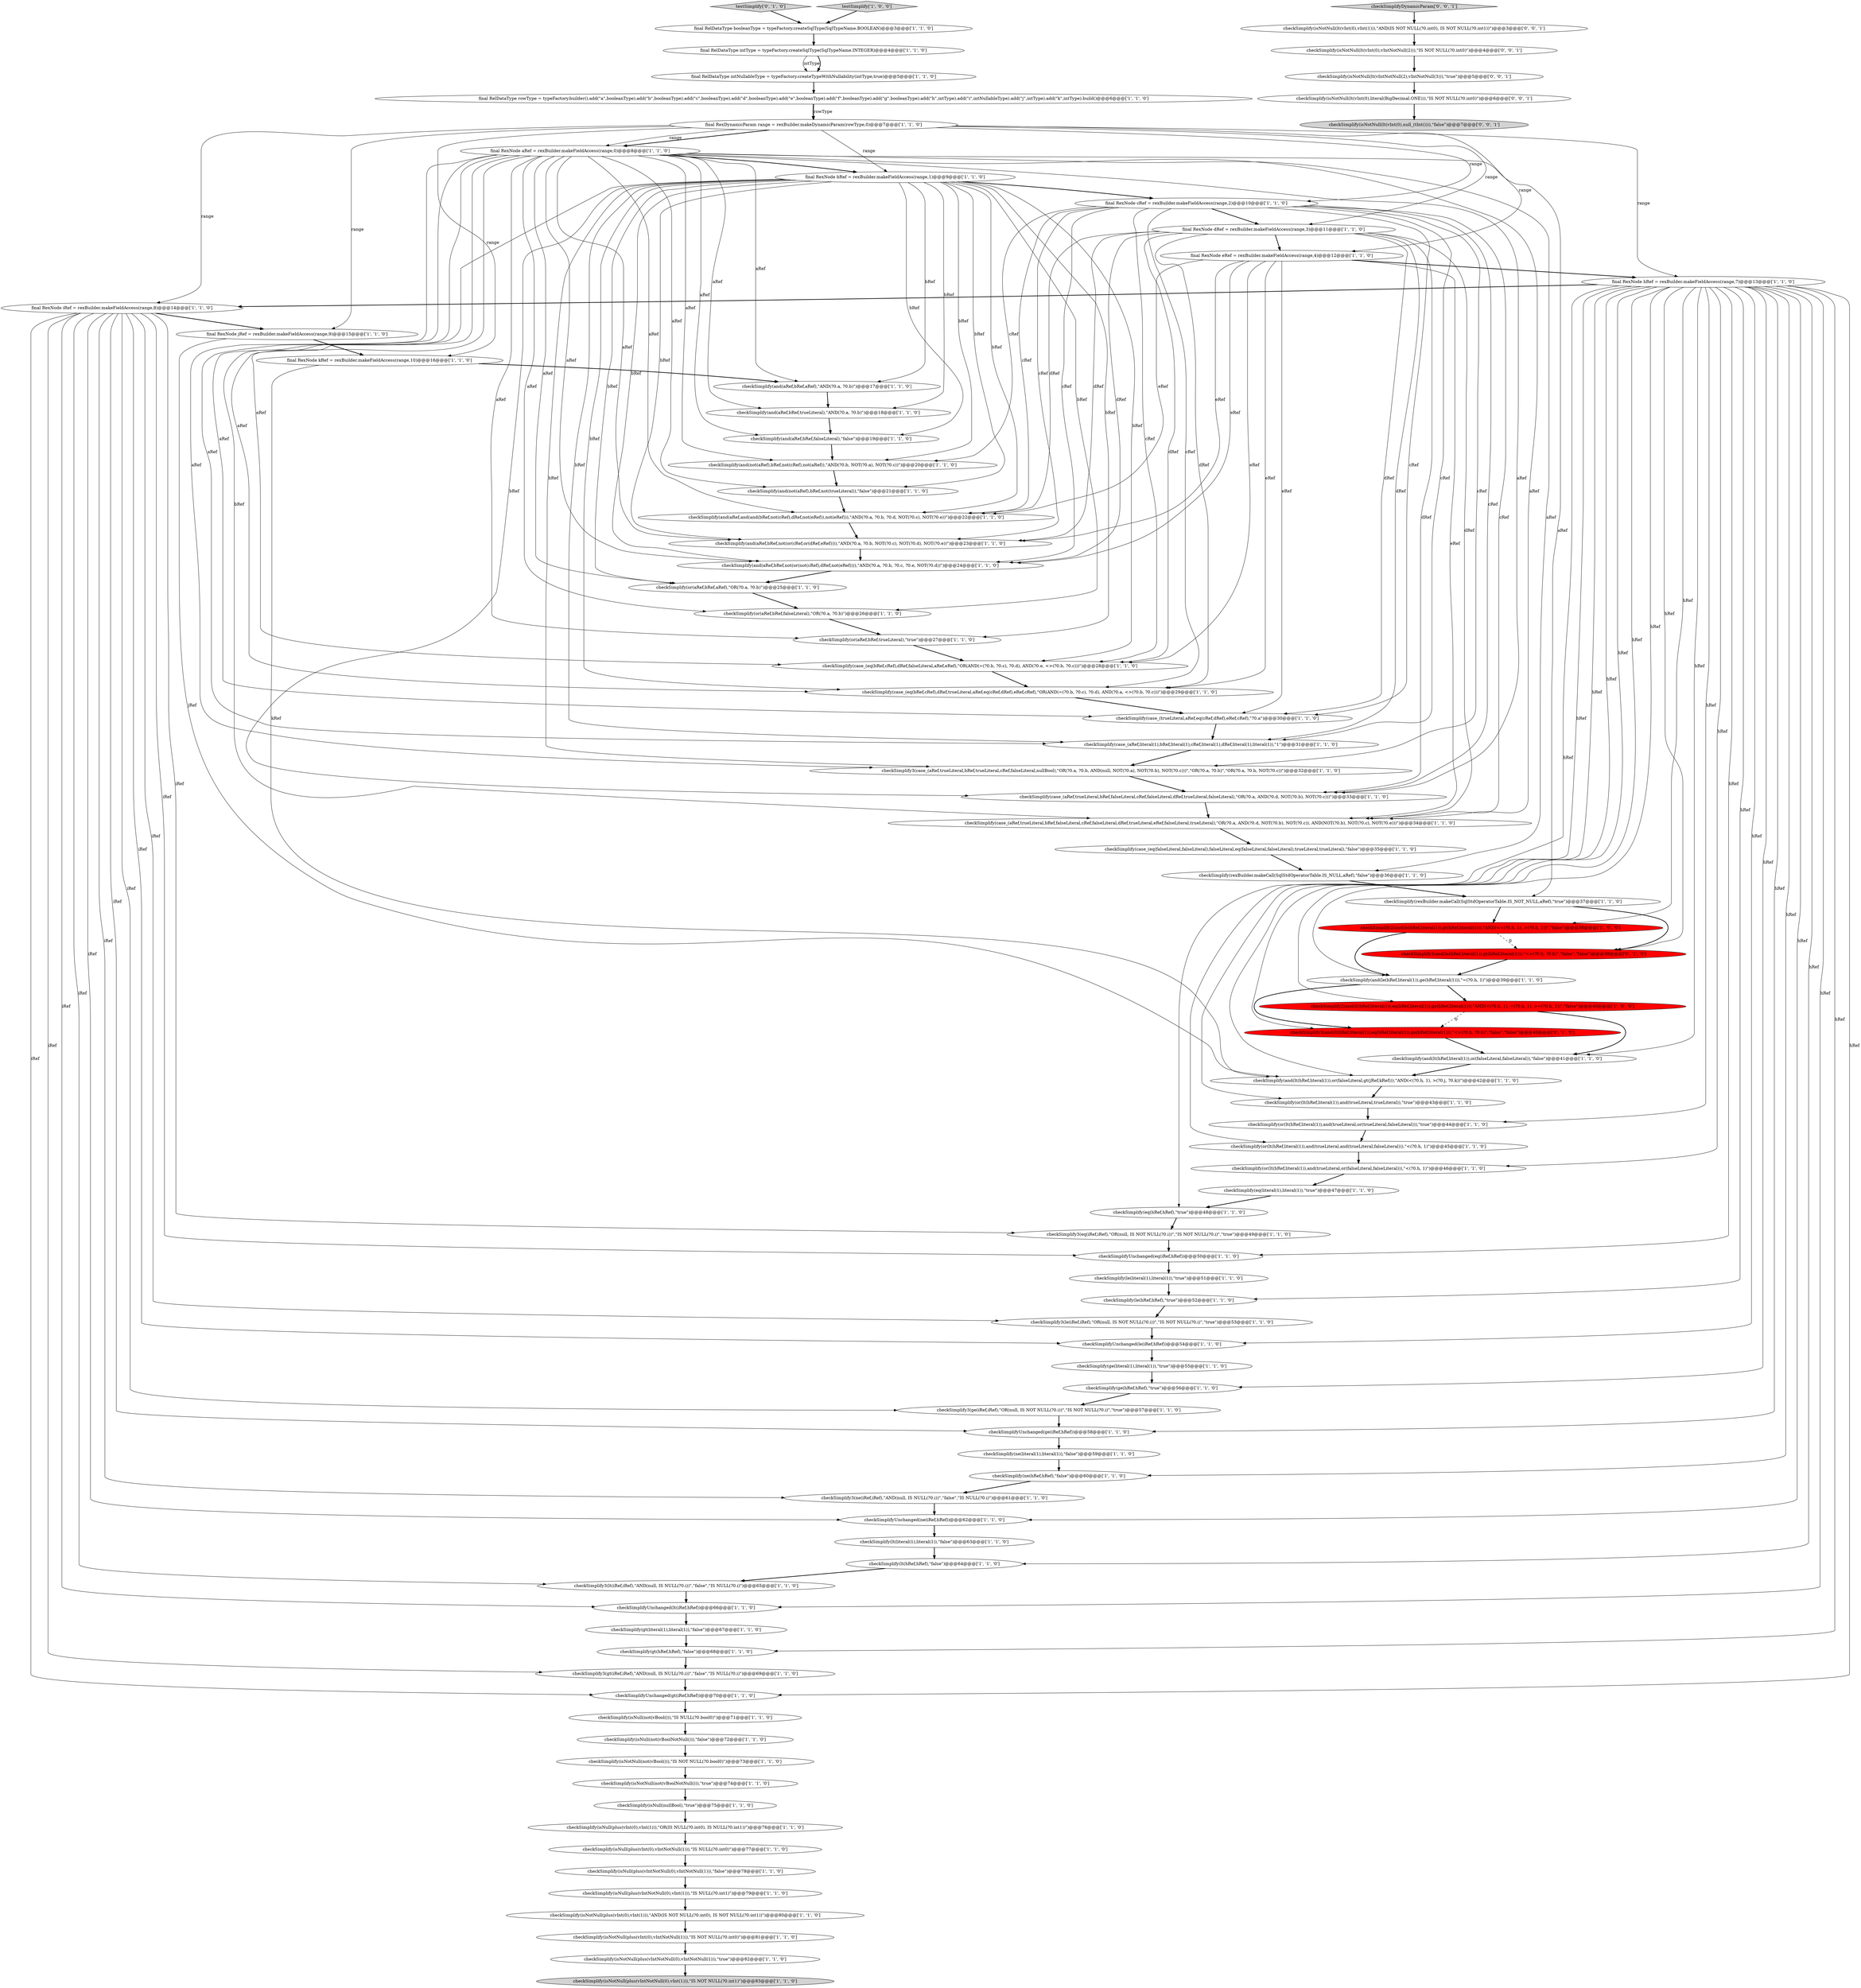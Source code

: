 digraph {
3 [style = filled, label = "checkSimplify(eq(literal(1),literal(1)),\"true\")@@@47@@@['1', '1', '0']", fillcolor = white, shape = ellipse image = "AAA0AAABBB1BBB"];
42 [style = filled, label = "checkSimplify(isNotNull(plus(vInt(0),vInt(1))),\"AND(IS NOT NULL(?0.int0), IS NOT NULL(?0.int1))\")@@@80@@@['1', '1', '0']", fillcolor = white, shape = ellipse image = "AAA0AAABBB1BBB"];
35 [style = filled, label = "checkSimplify(ne(hRef,hRef),\"false\")@@@60@@@['1', '1', '0']", fillcolor = white, shape = ellipse image = "AAA0AAABBB1BBB"];
12 [style = filled, label = "final RelDataType booleanType = typeFactory.createSqlType(SqlTypeName.BOOLEAN)@@@3@@@['1', '1', '0']", fillcolor = white, shape = ellipse image = "AAA0AAABBB1BBB"];
18 [style = filled, label = "checkSimplify(isNull(plus(vIntNotNull(0),vInt(1))),\"IS NULL(?0.int1)\")@@@79@@@['1', '1', '0']", fillcolor = white, shape = ellipse image = "AAA0AAABBB1BBB"];
44 [style = filled, label = "final RexNode cRef = rexBuilder.makeFieldAccess(range,2)@@@10@@@['1', '1', '0']", fillcolor = white, shape = ellipse image = "AAA0AAABBB1BBB"];
65 [style = filled, label = "checkSimplify2(and(lt(hRef,literal(1)),eq(hRef,literal(1)),ge(hRef,literal(1))),\"AND(<(?0.h, 1), =(?0.h, 1), >=(?0.h, 1))\",\"false\")@@@40@@@['1', '0', '0']", fillcolor = red, shape = ellipse image = "AAA1AAABBB1BBB"];
71 [style = filled, label = "checkSimplify(and(aRef,bRef,not(or(not(cRef),dRef,not(eRef)))),\"AND(?0.a, ?0.b, ?0.c, ?0.e, NOT(?0.d))\")@@@24@@@['1', '1', '0']", fillcolor = white, shape = ellipse image = "AAA0AAABBB1BBB"];
69 [style = filled, label = "checkSimplify(isNull(plus(vInt(0),vIntNotNull(1))),\"IS NULL(?0.int0)\")@@@77@@@['1', '1', '0']", fillcolor = white, shape = ellipse image = "AAA0AAABBB1BBB"];
19 [style = filled, label = "final RelDataType intType = typeFactory.createSqlType(SqlTypeName.INTEGER)@@@4@@@['1', '1', '0']", fillcolor = white, shape = ellipse image = "AAA0AAABBB1BBB"];
2 [style = filled, label = "checkSimplify3(eq(iRef,iRef),\"OR(null, IS NOT NULL(?0.i))\",\"IS NOT NULL(?0.i)\",\"true\")@@@49@@@['1', '1', '0']", fillcolor = white, shape = ellipse image = "AAA0AAABBB1BBB"];
57 [style = filled, label = "checkSimplifyUnchanged(gt(iRef,hRef))@@@70@@@['1', '1', '0']", fillcolor = white, shape = ellipse image = "AAA0AAABBB1BBB"];
48 [style = filled, label = "final RexNode hRef = rexBuilder.makeFieldAccess(range,7)@@@13@@@['1', '1', '0']", fillcolor = white, shape = ellipse image = "AAA0AAABBB1BBB"];
31 [style = filled, label = "checkSimplify(or(lt(hRef,literal(1)),and(trueLiteral,and(trueLiteral,falseLiteral))),\"<(?0.h, 1)\")@@@45@@@['1', '1', '0']", fillcolor = white, shape = ellipse image = "AAA0AAABBB1BBB"];
40 [style = filled, label = "checkSimplify2(and(le(hRef,literal(1)),gt(hRef,literal(1))),\"AND(<=(?0.h, 1), >(?0.h, 1))\",\"false\")@@@38@@@['1', '0', '0']", fillcolor = red, shape = ellipse image = "AAA1AAABBB1BBB"];
26 [style = filled, label = "final RexNode dRef = rexBuilder.makeFieldAccess(range,3)@@@11@@@['1', '1', '0']", fillcolor = white, shape = ellipse image = "AAA0AAABBB1BBB"];
82 [style = filled, label = "testSimplify['0', '1', '0']", fillcolor = lightgray, shape = diamond image = "AAA0AAABBB2BBB"];
7 [style = filled, label = "checkSimplify(isNotNull(not(vBool())),\"IS NOT NULL(?0.bool0)\")@@@73@@@['1', '1', '0']", fillcolor = white, shape = ellipse image = "AAA0AAABBB1BBB"];
5 [style = filled, label = "testSimplify['1', '0', '0']", fillcolor = lightgray, shape = diamond image = "AAA0AAABBB1BBB"];
24 [style = filled, label = "checkSimplify(and(aRef,bRef,trueLiteral),\"AND(?0.a, ?0.b)\")@@@18@@@['1', '1', '0']", fillcolor = white, shape = ellipse image = "AAA0AAABBB1BBB"];
32 [style = filled, label = "checkSimplify(isNull(not(vBool())),\"IS NULL(?0.bool0)\")@@@71@@@['1', '1', '0']", fillcolor = white, shape = ellipse image = "AAA0AAABBB1BBB"];
55 [style = filled, label = "checkSimplify(isNotNull(plus(vInt(0),vIntNotNull(1))),\"IS NOT NULL(?0.int0)\")@@@81@@@['1', '1', '0']", fillcolor = white, shape = ellipse image = "AAA0AAABBB1BBB"];
60 [style = filled, label = "checkSimplify(isNull(not(vBoolNotNull())),\"false\")@@@72@@@['1', '1', '0']", fillcolor = white, shape = ellipse image = "AAA0AAABBB1BBB"];
16 [style = filled, label = "checkSimplify(gt(hRef,hRef),\"false\")@@@68@@@['1', '1', '0']", fillcolor = white, shape = ellipse image = "AAA0AAABBB1BBB"];
23 [style = filled, label = "final RexNode kRef = rexBuilder.makeFieldAccess(range,10)@@@16@@@['1', '1', '0']", fillcolor = white, shape = ellipse image = "AAA0AAABBB1BBB"];
39 [style = filled, label = "checkSimplify3(lt(iRef,iRef),\"AND(null, IS NULL(?0.i))\",\"false\",\"IS NULL(?0.i)\")@@@65@@@['1', '1', '0']", fillcolor = white, shape = ellipse image = "AAA0AAABBB1BBB"];
43 [style = filled, label = "checkSimplify(case_(eq(falseLiteral,falseLiteral),falseLiteral,eq(falseLiteral,falseLiteral),trueLiteral,trueLiteral),\"false\")@@@35@@@['1', '1', '0']", fillcolor = white, shape = ellipse image = "AAA0AAABBB1BBB"];
61 [style = filled, label = "checkSimplify(isNotNull(not(vBoolNotNull())),\"true\")@@@74@@@['1', '1', '0']", fillcolor = white, shape = ellipse image = "AAA0AAABBB1BBB"];
74 [style = filled, label = "checkSimplify(or(aRef,bRef,falseLiteral),\"OR(?0.a, ?0.b)\")@@@26@@@['1', '1', '0']", fillcolor = white, shape = ellipse image = "AAA0AAABBB1BBB"];
84 [style = filled, label = "checkSimplify3(and(le(hRef,literal(1)),gt(hRef,literal(1))),\"<>(?0.h, ?0.h)\",\"false\",\"false\")@@@38@@@['0', '1', '0']", fillcolor = red, shape = ellipse image = "AAA1AAABBB2BBB"];
34 [style = filled, label = "checkSimplify(case_(aRef,trueLiteral,bRef,falseLiteral,cRef,falseLiteral,dRef,trueLiteral,eRef,falseLiteral,trueLiteral),\"OR(?0.a, AND(?0.d, NOT(?0.b), NOT(?0.c)), AND(NOT(?0.b), NOT(?0.c), NOT(?0.e)))\")@@@34@@@['1', '1', '0']", fillcolor = white, shape = ellipse image = "AAA0AAABBB1BBB"];
63 [style = filled, label = "checkSimplify(and(not(aRef),bRef,not(cRef),not(aRef)),\"AND(?0.b, NOT(?0.a), NOT(?0.c))\")@@@20@@@['1', '1', '0']", fillcolor = white, shape = ellipse image = "AAA0AAABBB1BBB"];
15 [style = filled, label = "checkSimplify(and(aRef,bRef,not(or(cRef,or(dRef,eRef)))),\"AND(?0.a, ?0.b, NOT(?0.c), NOT(?0.d), NOT(?0.e))\")@@@23@@@['1', '1', '0']", fillcolor = white, shape = ellipse image = "AAA0AAABBB1BBB"];
1 [style = filled, label = "checkSimplify(and(lt(hRef,literal(1)),or(falseLiteral,gt(jRef,kRef))),\"AND(<(?0.h, 1), >(?0.j, ?0.k))\")@@@42@@@['1', '1', '0']", fillcolor = white, shape = ellipse image = "AAA0AAABBB1BBB"];
70 [style = filled, label = "checkSimplify3(gt(iRef,iRef),\"AND(null, IS NULL(?0.i))\",\"false\",\"IS NULL(?0.i)\")@@@69@@@['1', '1', '0']", fillcolor = white, shape = ellipse image = "AAA0AAABBB1BBB"];
66 [style = filled, label = "checkSimplify(case_(eq(bRef,cRef),dRef,trueLiteral,aRef,eq(cRef,dRef),eRef,cRef),\"OR(AND(=(?0.b, ?0.c), ?0.d), AND(?0.a, <>(?0.b, ?0.c)))\")@@@29@@@['1', '1', '0']", fillcolor = white, shape = ellipse image = "AAA0AAABBB1BBB"];
77 [style = filled, label = "checkSimplify(rexBuilder.makeCall(SqlStdOperatorTable.IS_NOT_NULL,aRef),\"true\")@@@37@@@['1', '1', '0']", fillcolor = white, shape = ellipse image = "AAA0AAABBB1BBB"];
76 [style = filled, label = "checkSimplify(rexBuilder.makeCall(SqlStdOperatorTable.IS_NULL,aRef),\"false\")@@@36@@@['1', '1', '0']", fillcolor = white, shape = ellipse image = "AAA0AAABBB1BBB"];
10 [style = filled, label = "checkSimplify(le(hRef,hRef),\"true\")@@@52@@@['1', '1', '0']", fillcolor = white, shape = ellipse image = "AAA0AAABBB1BBB"];
49 [style = filled, label = "checkSimplifyUnchanged(ge(iRef,hRef))@@@58@@@['1', '1', '0']", fillcolor = white, shape = ellipse image = "AAA0AAABBB1BBB"];
25 [style = filled, label = "checkSimplify3(case_(aRef,trueLiteral,bRef,trueLiteral,cRef,falseLiteral,nullBool),\"OR(?0.a, ?0.b, AND(null, NOT(?0.a), NOT(?0.b), NOT(?0.c)))\",\"OR(?0.a, ?0.b)\",\"OR(?0.a, ?0.b, NOT(?0.c))\")@@@32@@@['1', '1', '0']", fillcolor = white, shape = ellipse image = "AAA0AAABBB1BBB"];
68 [style = filled, label = "checkSimplify(or(lt(hRef,literal(1)),and(trueLiteral,or(falseLiteral,falseLiteral))),\"<(?0.h, 1)\")@@@46@@@['1', '1', '0']", fillcolor = white, shape = ellipse image = "AAA0AAABBB1BBB"];
37 [style = filled, label = "checkSimplify(isNull(nullBool),\"true\")@@@75@@@['1', '1', '0']", fillcolor = white, shape = ellipse image = "AAA0AAABBB1BBB"];
80 [style = filled, label = "final RexNode eRef = rexBuilder.makeFieldAccess(range,4)@@@12@@@['1', '1', '0']", fillcolor = white, shape = ellipse image = "AAA0AAABBB1BBB"];
6 [style = filled, label = "checkSimplify(gt(literal(1),literal(1)),\"false\")@@@67@@@['1', '1', '0']", fillcolor = white, shape = ellipse image = "AAA0AAABBB1BBB"];
52 [style = filled, label = "final RexNode jRef = rexBuilder.makeFieldAccess(range,9)@@@15@@@['1', '1', '0']", fillcolor = white, shape = ellipse image = "AAA0AAABBB1BBB"];
30 [style = filled, label = "checkSimplify(ge(literal(1),literal(1)),\"true\")@@@55@@@['1', '1', '0']", fillcolor = white, shape = ellipse image = "AAA0AAABBB1BBB"];
67 [style = filled, label = "checkSimplify(ne(literal(1),literal(1)),\"false\")@@@59@@@['1', '1', '0']", fillcolor = white, shape = ellipse image = "AAA0AAABBB1BBB"];
53 [style = filled, label = "checkSimplify(or(lt(hRef,literal(1)),and(trueLiteral,trueLiteral)),\"true\")@@@43@@@['1', '1', '0']", fillcolor = white, shape = ellipse image = "AAA0AAABBB1BBB"];
0 [style = filled, label = "checkSimplify(case_(aRef,literal(1),bRef,literal(1),cRef,literal(1),dRef,literal(1),literal(1)),\"1\")@@@31@@@['1', '1', '0']", fillcolor = white, shape = ellipse image = "AAA0AAABBB1BBB"];
75 [style = filled, label = "final RexDynamicParam range = rexBuilder.makeDynamicParam(rowType,0)@@@7@@@['1', '1', '0']", fillcolor = white, shape = ellipse image = "AAA0AAABBB1BBB"];
28 [style = filled, label = "checkSimplify(isNull(plus(vIntNotNull(0),vIntNotNull(1))),\"false\")@@@78@@@['1', '1', '0']", fillcolor = white, shape = ellipse image = "AAA0AAABBB1BBB"];
45 [style = filled, label = "checkSimplify(and(le(hRef,literal(1)),ge(hRef,literal(1))),\"=(?0.h, 1)\")@@@39@@@['1', '1', '0']", fillcolor = white, shape = ellipse image = "AAA0AAABBB1BBB"];
64 [style = filled, label = "checkSimplify(or(aRef,bRef,aRef),\"OR(?0.a, ?0.b)\")@@@25@@@['1', '1', '0']", fillcolor = white, shape = ellipse image = "AAA0AAABBB1BBB"];
36 [style = filled, label = "checkSimplify(isNotNull(plus(vIntNotNull(0),vInt(1))),\"IS NOT NULL(?0.int1)\")@@@83@@@['1', '1', '0']", fillcolor = lightgray, shape = ellipse image = "AAA0AAABBB1BBB"];
83 [style = filled, label = "checkSimplify3(and(lt(hRef,literal(1)),eq(hRef,literal(1)),ge(hRef,literal(1))),\"<>(?0.h, ?0.h)\",\"false\",\"false\")@@@40@@@['0', '1', '0']", fillcolor = red, shape = ellipse image = "AAA1AAABBB2BBB"];
89 [style = filled, label = "checkSimplify(isNotNull(lt(vInt(0),vIntNotNull(2))),\"IS NOT NULL(?0.int0)\")@@@4@@@['0', '0', '1']", fillcolor = white, shape = ellipse image = "AAA0AAABBB3BBB"];
54 [style = filled, label = "checkSimplify(le(literal(1),literal(1)),\"true\")@@@51@@@['1', '1', '0']", fillcolor = white, shape = ellipse image = "AAA0AAABBB1BBB"];
21 [style = filled, label = "checkSimplify(case_(aRef,trueLiteral,bRef,falseLiteral,cRef,falseLiteral,dRef,trueLiteral,falseLiteral),\"OR(?0.a, AND(?0.d, NOT(?0.b), NOT(?0.c)))\")@@@33@@@['1', '1', '0']", fillcolor = white, shape = ellipse image = "AAA0AAABBB1BBB"];
62 [style = filled, label = "checkSimplify(isNotNull(plus(vIntNotNull(0),vIntNotNull(1))),\"true\")@@@82@@@['1', '1', '0']", fillcolor = white, shape = ellipse image = "AAA0AAABBB1BBB"];
4 [style = filled, label = "final RexNode aRef = rexBuilder.makeFieldAccess(range,0)@@@8@@@['1', '1', '0']", fillcolor = white, shape = ellipse image = "AAA0AAABBB1BBB"];
11 [style = filled, label = "checkSimplify(case_(trueLiteral,aRef,eq(cRef,dRef),eRef,cRef),\"?0.a\")@@@30@@@['1', '1', '0']", fillcolor = white, shape = ellipse image = "AAA0AAABBB1BBB"];
38 [style = filled, label = "final RexNode bRef = rexBuilder.makeFieldAccess(range,1)@@@9@@@['1', '1', '0']", fillcolor = white, shape = ellipse image = "AAA0AAABBB1BBB"];
56 [style = filled, label = "checkSimplify3(ge(iRef,iRef),\"OR(null, IS NOT NULL(?0.i))\",\"IS NOT NULL(?0.i)\",\"true\")@@@57@@@['1', '1', '0']", fillcolor = white, shape = ellipse image = "AAA0AAABBB1BBB"];
73 [style = filled, label = "checkSimplify(and(not(aRef),bRef,not(trueLiteral)),\"false\")@@@21@@@['1', '1', '0']", fillcolor = white, shape = ellipse image = "AAA0AAABBB1BBB"];
88 [style = filled, label = "checkSimplify(isNotNull(lt(vInt(0),vInt(1))),\"AND(IS NOT NULL(?0.int0), IS NOT NULL(?0.int1))\")@@@3@@@['0', '0', '1']", fillcolor = white, shape = ellipse image = "AAA0AAABBB3BBB"];
87 [style = filled, label = "checkSimplify(isNotNull(lt(vInt(0),literal(BigDecimal.ONE))),\"IS NOT NULL(?0.int0)\")@@@6@@@['0', '0', '1']", fillcolor = white, shape = ellipse image = "AAA0AAABBB3BBB"];
50 [style = filled, label = "checkSimplify(isNull(plus(vInt(0),vInt(1))),\"OR(IS NULL(?0.int0), IS NULL(?0.int1))\")@@@76@@@['1', '1', '0']", fillcolor = white, shape = ellipse image = "AAA0AAABBB1BBB"];
41 [style = filled, label = "checkSimplify(and(aRef,bRef,aRef),\"AND(?0.a, ?0.b)\")@@@17@@@['1', '1', '0']", fillcolor = white, shape = ellipse image = "AAA0AAABBB1BBB"];
33 [style = filled, label = "checkSimplify(or(lt(hRef,literal(1)),and(trueLiteral,or(trueLiteral,falseLiteral))),\"true\")@@@44@@@['1', '1', '0']", fillcolor = white, shape = ellipse image = "AAA0AAABBB1BBB"];
14 [style = filled, label = "final RelDataType intNullableType = typeFactory.createTypeWithNullability(intType,true)@@@5@@@['1', '1', '0']", fillcolor = white, shape = ellipse image = "AAA0AAABBB1BBB"];
13 [style = filled, label = "checkSimplify(and(lt(hRef,literal(1)),or(falseLiteral,falseLiteral)),\"false\")@@@41@@@['1', '1', '0']", fillcolor = white, shape = ellipse image = "AAA0AAABBB1BBB"];
81 [style = filled, label = "checkSimplify(lt(hRef,hRef),\"false\")@@@64@@@['1', '1', '0']", fillcolor = white, shape = ellipse image = "AAA0AAABBB1BBB"];
9 [style = filled, label = "checkSimplify(or(aRef,bRef,trueLiteral),\"true\")@@@27@@@['1', '1', '0']", fillcolor = white, shape = ellipse image = "AAA0AAABBB1BBB"];
29 [style = filled, label = "checkSimplifyUnchanged(eq(iRef,hRef))@@@50@@@['1', '1', '0']", fillcolor = white, shape = ellipse image = "AAA0AAABBB1BBB"];
17 [style = filled, label = "checkSimplify(eq(hRef,hRef),\"true\")@@@48@@@['1', '1', '0']", fillcolor = white, shape = ellipse image = "AAA0AAABBB1BBB"];
86 [style = filled, label = "checkSimplify(isNotNull(lt(vInt(0),null_(tInt()))),\"false\")@@@7@@@['0', '0', '1']", fillcolor = lightgray, shape = ellipse image = "AAA0AAABBB3BBB"];
85 [style = filled, label = "checkSimplify(isNotNull(lt(vIntNotNull(2),vIntNotNull(3))),\"true\")@@@5@@@['0', '0', '1']", fillcolor = white, shape = ellipse image = "AAA0AAABBB3BBB"];
47 [style = filled, label = "checkSimplify(ge(hRef,hRef),\"true\")@@@56@@@['1', '1', '0']", fillcolor = white, shape = ellipse image = "AAA0AAABBB1BBB"];
79 [style = filled, label = "checkSimplify(and(aRef,bRef,falseLiteral),\"false\")@@@19@@@['1', '1', '0']", fillcolor = white, shape = ellipse image = "AAA0AAABBB1BBB"];
22 [style = filled, label = "checkSimplify3(le(iRef,iRef),\"OR(null, IS NOT NULL(?0.i))\",\"IS NOT NULL(?0.i)\",\"true\")@@@53@@@['1', '1', '0']", fillcolor = white, shape = ellipse image = "AAA0AAABBB1BBB"];
20 [style = filled, label = "checkSimplify(and(aRef,and(and(bRef,not(cRef),dRef,not(eRef)),not(eRef))),\"AND(?0.a, ?0.b, ?0.d, NOT(?0.c), NOT(?0.e))\")@@@22@@@['1', '1', '0']", fillcolor = white, shape = ellipse image = "AAA0AAABBB1BBB"];
8 [style = filled, label = "final RexNode iRef = rexBuilder.makeFieldAccess(range,8)@@@14@@@['1', '1', '0']", fillcolor = white, shape = ellipse image = "AAA0AAABBB1BBB"];
90 [style = filled, label = "checkSimplifyDynamicParam['0', '0', '1']", fillcolor = lightgray, shape = diamond image = "AAA0AAABBB3BBB"];
59 [style = filled, label = "checkSimplifyUnchanged(lt(iRef,hRef))@@@66@@@['1', '1', '0']", fillcolor = white, shape = ellipse image = "AAA0AAABBB1BBB"];
46 [style = filled, label = "checkSimplifyUnchanged(le(iRef,hRef))@@@54@@@['1', '1', '0']", fillcolor = white, shape = ellipse image = "AAA0AAABBB1BBB"];
78 [style = filled, label = "checkSimplify3(ne(iRef,iRef),\"AND(null, IS NULL(?0.i))\",\"false\",\"IS NULL(?0.i)\")@@@61@@@['1', '1', '0']", fillcolor = white, shape = ellipse image = "AAA0AAABBB1BBB"];
27 [style = filled, label = "checkSimplifyUnchanged(ne(iRef,hRef))@@@62@@@['1', '1', '0']", fillcolor = white, shape = ellipse image = "AAA0AAABBB1BBB"];
51 [style = filled, label = "final RelDataType rowType = typeFactory.builder().add(\"a\",booleanType).add(\"b\",booleanType).add(\"c\",booleanType).add(\"d\",booleanType).add(\"e\",booleanType).add(\"f\",booleanType).add(\"g\",booleanType).add(\"h\",intType).add(\"i\",intNullableType).add(\"j\",intType).add(\"k\",intType).build()@@@6@@@['1', '1', '0']", fillcolor = white, shape = ellipse image = "AAA0AAABBB1BBB"];
72 [style = filled, label = "checkSimplify(case_(eq(bRef,cRef),dRef,falseLiteral,aRef,eRef),\"OR(AND(=(?0.b, ?0.c), ?0.d), AND(?0.e, <>(?0.b, ?0.c)))\")@@@28@@@['1', '1', '0']", fillcolor = white, shape = ellipse image = "AAA0AAABBB1BBB"];
58 [style = filled, label = "checkSimplify(lt(literal(1),literal(1)),\"false\")@@@63@@@['1', '1', '0']", fillcolor = white, shape = ellipse image = "AAA0AAABBB1BBB"];
8->29 [style = solid, label="iRef"];
78->27 [style = bold, label=""];
4->41 [style = solid, label="aRef"];
4->71 [style = solid, label="aRef"];
26->66 [style = solid, label="dRef"];
61->37 [style = bold, label=""];
90->88 [style = bold, label=""];
45->65 [style = bold, label=""];
24->79 [style = bold, label=""];
38->44 [style = bold, label=""];
48->17 [style = solid, label="hRef"];
75->23 [style = solid, label="range"];
39->59 [style = bold, label=""];
38->20 [style = solid, label="bRef"];
26->20 [style = solid, label="dRef"];
8->78 [style = solid, label="iRef"];
4->24 [style = solid, label="aRef"];
55->62 [style = bold, label=""];
38->63 [style = solid, label="bRef"];
38->0 [style = solid, label="bRef"];
80->34 [style = solid, label="eRef"];
48->10 [style = solid, label="hRef"];
27->58 [style = bold, label=""];
45->83 [style = bold, label=""];
44->72 [style = solid, label="cRef"];
13->1 [style = bold, label=""];
48->47 [style = solid, label="hRef"];
80->66 [style = solid, label="eRef"];
4->11 [style = solid, label="aRef"];
4->34 [style = solid, label="aRef"];
63->73 [style = bold, label=""];
48->53 [style = solid, label="hRef"];
38->73 [style = solid, label="bRef"];
48->81 [style = solid, label="hRef"];
0->25 [style = bold, label=""];
71->64 [style = bold, label=""];
44->63 [style = solid, label="cRef"];
44->66 [style = solid, label="cRef"];
26->11 [style = solid, label="dRef"];
8->2 [style = solid, label="iRef"];
8->59 [style = solid, label="iRef"];
48->83 [style = solid, label="hRef"];
4->73 [style = solid, label="aRef"];
15->71 [style = bold, label=""];
26->21 [style = solid, label="dRef"];
49->67 [style = bold, label=""];
80->15 [style = solid, label="eRef"];
70->57 [style = bold, label=""];
74->9 [style = bold, label=""];
75->38 [style = solid, label="range"];
4->20 [style = solid, label="aRef"];
59->6 [style = bold, label=""];
20->15 [style = bold, label=""];
26->34 [style = solid, label="dRef"];
25->21 [style = bold, label=""];
83->13 [style = bold, label=""];
48->35 [style = solid, label="hRef"];
19->14 [style = solid, label="intType"];
52->23 [style = bold, label=""];
4->38 [style = bold, label=""];
22->46 [style = bold, label=""];
28->18 [style = bold, label=""];
50->69 [style = bold, label=""];
4->25 [style = solid, label="aRef"];
82->12 [style = bold, label=""];
77->40 [style = bold, label=""];
79->63 [style = bold, label=""];
44->11 [style = solid, label="cRef"];
89->85 [style = bold, label=""];
64->74 [style = bold, label=""];
44->34 [style = solid, label="cRef"];
80->11 [style = solid, label="eRef"];
80->71 [style = solid, label="eRef"];
48->45 [style = solid, label="hRef"];
31->68 [style = bold, label=""];
51->75 [style = bold, label=""];
38->64 [style = solid, label="bRef"];
48->49 [style = solid, label="hRef"];
48->68 [style = solid, label="hRef"];
57->32 [style = bold, label=""];
75->4 [style = bold, label=""];
38->15 [style = solid, label="bRef"];
8->49 [style = solid, label="iRef"];
80->48 [style = bold, label=""];
17->2 [style = bold, label=""];
8->56 [style = solid, label="iRef"];
38->79 [style = solid, label="bRef"];
9->72 [style = bold, label=""];
26->15 [style = solid, label="dRef"];
75->44 [style = solid, label="range"];
53->33 [style = bold, label=""];
30->47 [style = bold, label=""];
4->79 [style = solid, label="aRef"];
4->0 [style = solid, label="aRef"];
40->84 [style = dashed, label="0"];
44->15 [style = solid, label="cRef"];
38->25 [style = solid, label="bRef"];
48->84 [style = solid, label="hRef"];
48->46 [style = solid, label="hRef"];
62->36 [style = bold, label=""];
67->35 [style = bold, label=""];
66->11 [style = bold, label=""];
8->27 [style = solid, label="iRef"];
80->72 [style = solid, label="eRef"];
48->65 [style = solid, label="hRef"];
48->27 [style = solid, label="hRef"];
81->39 [style = bold, label=""];
48->33 [style = solid, label="hRef"];
47->56 [style = bold, label=""];
68->3 [style = bold, label=""];
21->34 [style = bold, label=""];
75->26 [style = solid, label="range"];
26->0 [style = solid, label="dRef"];
38->41 [style = solid, label="bRef"];
44->71 [style = solid, label="cRef"];
43->76 [style = bold, label=""];
23->41 [style = bold, label=""];
38->34 [style = solid, label="bRef"];
42->55 [style = bold, label=""];
4->9 [style = solid, label="aRef"];
8->52 [style = bold, label=""];
29->54 [style = bold, label=""];
4->76 [style = solid, label="aRef"];
48->1 [style = solid, label="hRef"];
69->28 [style = bold, label=""];
8->70 [style = solid, label="iRef"];
32->60 [style = bold, label=""];
46->30 [style = bold, label=""];
84->45 [style = bold, label=""];
19->14 [style = bold, label=""];
75->4 [style = solid, label="range"];
75->80 [style = solid, label="range"];
44->20 [style = solid, label="cRef"];
75->8 [style = solid, label="range"];
4->74 [style = solid, label="aRef"];
38->9 [style = solid, label="bRef"];
80->20 [style = solid, label="eRef"];
48->31 [style = solid, label="hRef"];
8->22 [style = solid, label="iRef"];
8->57 [style = solid, label="iRef"];
3->17 [style = bold, label=""];
54->10 [style = bold, label=""];
23->1 [style = solid, label="kRef"];
4->15 [style = solid, label="aRef"];
65->83 [style = dashed, label="0"];
51->75 [style = solid, label="rowType"];
87->86 [style = bold, label=""];
34->43 [style = bold, label=""];
4->72 [style = solid, label="aRef"];
48->16 [style = solid, label="hRef"];
48->29 [style = solid, label="hRef"];
10->22 [style = bold, label=""];
38->21 [style = solid, label="bRef"];
56->49 [style = bold, label=""];
38->72 [style = solid, label="bRef"];
41->24 [style = bold, label=""];
75->52 [style = solid, label="range"];
38->24 [style = solid, label="bRef"];
8->39 [style = solid, label="iRef"];
75->48 [style = solid, label="range"];
38->74 [style = solid, label="bRef"];
26->71 [style = solid, label="dRef"];
48->40 [style = solid, label="hRef"];
26->80 [style = bold, label=""];
76->77 [style = bold, label=""];
88->89 [style = bold, label=""];
14->51 [style = bold, label=""];
38->71 [style = solid, label="bRef"];
44->21 [style = solid, label="cRef"];
35->78 [style = bold, label=""];
8->46 [style = solid, label="iRef"];
48->8 [style = bold, label=""];
73->20 [style = bold, label=""];
58->81 [style = bold, label=""];
4->77 [style = solid, label="aRef"];
44->0 [style = solid, label="cRef"];
16->70 [style = bold, label=""];
85->87 [style = bold, label=""];
52->1 [style = solid, label="jRef"];
48->59 [style = solid, label="hRef"];
4->66 [style = solid, label="aRef"];
11->0 [style = bold, label=""];
26->72 [style = solid, label="dRef"];
38->66 [style = solid, label="bRef"];
44->26 [style = bold, label=""];
5->12 [style = bold, label=""];
60->7 [style = bold, label=""];
6->16 [style = bold, label=""];
4->63 [style = solid, label="aRef"];
44->25 [style = solid, label="cRef"];
48->13 [style = solid, label="hRef"];
33->31 [style = bold, label=""];
4->21 [style = solid, label="aRef"];
72->66 [style = bold, label=""];
40->45 [style = bold, label=""];
7->61 [style = bold, label=""];
4->64 [style = solid, label="aRef"];
65->13 [style = bold, label=""];
12->19 [style = bold, label=""];
77->84 [style = bold, label=""];
2->29 [style = bold, label=""];
48->57 [style = solid, label="hRef"];
1->53 [style = bold, label=""];
37->50 [style = bold, label=""];
18->42 [style = bold, label=""];
}
